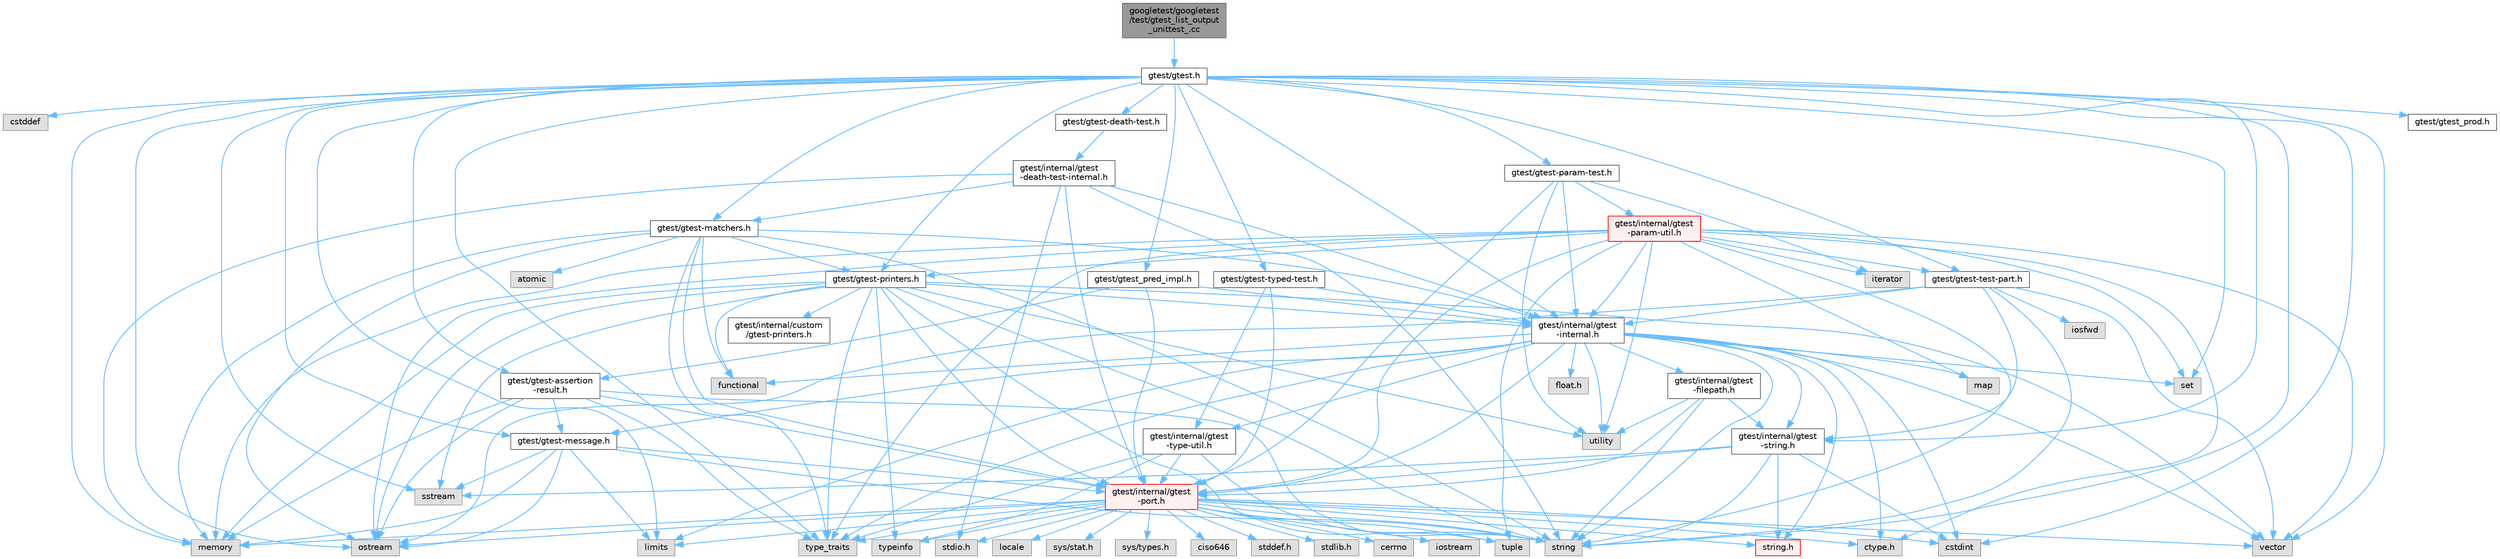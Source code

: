 digraph "googletest/googletest/test/gtest_list_output_unittest_.cc"
{
 // LATEX_PDF_SIZE
  bgcolor="transparent";
  edge [fontname=Helvetica,fontsize=10,labelfontname=Helvetica,labelfontsize=10];
  node [fontname=Helvetica,fontsize=10,shape=box,height=0.2,width=0.4];
  Node1 [id="Node000001",label="googletest/googletest\l/test/gtest_list_output\l_unittest_.cc",height=0.2,width=0.4,color="gray40", fillcolor="grey60", style="filled", fontcolor="black",tooltip=" "];
  Node1 -> Node2 [id="edge147_Node000001_Node000002",color="steelblue1",style="solid",tooltip=" "];
  Node2 [id="Node000002",label="gtest/gtest.h",height=0.2,width=0.4,color="grey40", fillcolor="white", style="filled",URL="$gtest_8h.html",tooltip=" "];
  Node2 -> Node3 [id="edge148_Node000002_Node000003",color="steelblue1",style="solid",tooltip=" "];
  Node3 [id="Node000003",label="cstddef",height=0.2,width=0.4,color="grey60", fillcolor="#E0E0E0", style="filled",tooltip=" "];
  Node2 -> Node4 [id="edge149_Node000002_Node000004",color="steelblue1",style="solid",tooltip=" "];
  Node4 [id="Node000004",label="cstdint",height=0.2,width=0.4,color="grey60", fillcolor="#E0E0E0", style="filled",tooltip=" "];
  Node2 -> Node5 [id="edge150_Node000002_Node000005",color="steelblue1",style="solid",tooltip=" "];
  Node5 [id="Node000005",label="limits",height=0.2,width=0.4,color="grey60", fillcolor="#E0E0E0", style="filled",tooltip=" "];
  Node2 -> Node6 [id="edge151_Node000002_Node000006",color="steelblue1",style="solid",tooltip=" "];
  Node6 [id="Node000006",label="memory",height=0.2,width=0.4,color="grey60", fillcolor="#E0E0E0", style="filled",tooltip=" "];
  Node2 -> Node7 [id="edge152_Node000002_Node000007",color="steelblue1",style="solid",tooltip=" "];
  Node7 [id="Node000007",label="ostream",height=0.2,width=0.4,color="grey60", fillcolor="#E0E0E0", style="filled",tooltip=" "];
  Node2 -> Node8 [id="edge153_Node000002_Node000008",color="steelblue1",style="solid",tooltip=" "];
  Node8 [id="Node000008",label="set",height=0.2,width=0.4,color="grey60", fillcolor="#E0E0E0", style="filled",tooltip=" "];
  Node2 -> Node9 [id="edge154_Node000002_Node000009",color="steelblue1",style="solid",tooltip=" "];
  Node9 [id="Node000009",label="sstream",height=0.2,width=0.4,color="grey60", fillcolor="#E0E0E0", style="filled",tooltip=" "];
  Node2 -> Node10 [id="edge155_Node000002_Node000010",color="steelblue1",style="solid",tooltip=" "];
  Node10 [id="Node000010",label="string",height=0.2,width=0.4,color="grey60", fillcolor="#E0E0E0", style="filled",tooltip=" "];
  Node2 -> Node11 [id="edge156_Node000002_Node000011",color="steelblue1",style="solid",tooltip=" "];
  Node11 [id="Node000011",label="type_traits",height=0.2,width=0.4,color="grey60", fillcolor="#E0E0E0", style="filled",tooltip=" "];
  Node2 -> Node12 [id="edge157_Node000002_Node000012",color="steelblue1",style="solid",tooltip=" "];
  Node12 [id="Node000012",label="vector",height=0.2,width=0.4,color="grey60", fillcolor="#E0E0E0", style="filled",tooltip=" "];
  Node2 -> Node13 [id="edge158_Node000002_Node000013",color="steelblue1",style="solid",tooltip=" "];
  Node13 [id="Node000013",label="gtest/gtest-assertion\l-result.h",height=0.2,width=0.4,color="grey40", fillcolor="white", style="filled",URL="$gtest-assertion-result_8h.html",tooltip=" "];
  Node13 -> Node6 [id="edge159_Node000013_Node000006",color="steelblue1",style="solid",tooltip=" "];
  Node13 -> Node7 [id="edge160_Node000013_Node000007",color="steelblue1",style="solid",tooltip=" "];
  Node13 -> Node10 [id="edge161_Node000013_Node000010",color="steelblue1",style="solid",tooltip=" "];
  Node13 -> Node11 [id="edge162_Node000013_Node000011",color="steelblue1",style="solid",tooltip=" "];
  Node13 -> Node14 [id="edge163_Node000013_Node000014",color="steelblue1",style="solid",tooltip=" "];
  Node14 [id="Node000014",label="gtest/gtest-message.h",height=0.2,width=0.4,color="grey40", fillcolor="white", style="filled",URL="$gtest-message_8h.html",tooltip=" "];
  Node14 -> Node5 [id="edge164_Node000014_Node000005",color="steelblue1",style="solid",tooltip=" "];
  Node14 -> Node6 [id="edge165_Node000014_Node000006",color="steelblue1",style="solid",tooltip=" "];
  Node14 -> Node7 [id="edge166_Node000014_Node000007",color="steelblue1",style="solid",tooltip=" "];
  Node14 -> Node9 [id="edge167_Node000014_Node000009",color="steelblue1",style="solid",tooltip=" "];
  Node14 -> Node10 [id="edge168_Node000014_Node000010",color="steelblue1",style="solid",tooltip=" "];
  Node14 -> Node15 [id="edge169_Node000014_Node000015",color="steelblue1",style="solid",tooltip=" "];
  Node15 [id="Node000015",label="gtest/internal/gtest\l-port.h",height=0.2,width=0.4,color="red", fillcolor="#FFF0F0", style="filled",URL="$gtest-port_8h.html",tooltip=" "];
  Node15 -> Node16 [id="edge170_Node000015_Node000016",color="steelblue1",style="solid",tooltip=" "];
  Node16 [id="Node000016",label="ciso646",height=0.2,width=0.4,color="grey60", fillcolor="#E0E0E0", style="filled",tooltip=" "];
  Node15 -> Node17 [id="edge171_Node000015_Node000017",color="steelblue1",style="solid",tooltip=" "];
  Node17 [id="Node000017",label="ctype.h",height=0.2,width=0.4,color="grey60", fillcolor="#E0E0E0", style="filled",tooltip=" "];
  Node15 -> Node18 [id="edge172_Node000015_Node000018",color="steelblue1",style="solid",tooltip=" "];
  Node18 [id="Node000018",label="stddef.h",height=0.2,width=0.4,color="grey60", fillcolor="#E0E0E0", style="filled",tooltip=" "];
  Node15 -> Node19 [id="edge173_Node000015_Node000019",color="steelblue1",style="solid",tooltip=" "];
  Node19 [id="Node000019",label="stdio.h",height=0.2,width=0.4,color="grey60", fillcolor="#E0E0E0", style="filled",tooltip=" "];
  Node15 -> Node20 [id="edge174_Node000015_Node000020",color="steelblue1",style="solid",tooltip=" "];
  Node20 [id="Node000020",label="stdlib.h",height=0.2,width=0.4,color="grey60", fillcolor="#E0E0E0", style="filled",tooltip=" "];
  Node15 -> Node21 [id="edge175_Node000015_Node000021",color="steelblue1",style="solid",tooltip=" "];
  Node21 [id="Node000021",label="string.h",height=0.2,width=0.4,color="red", fillcolor="#FFF0F0", style="filled",URL="$string_8h.html",tooltip=" "];
  Node15 -> Node32 [id="edge176_Node000015_Node000032",color="steelblue1",style="solid",tooltip=" "];
  Node32 [id="Node000032",label="cerrno",height=0.2,width=0.4,color="grey60", fillcolor="#E0E0E0", style="filled",tooltip=" "];
  Node15 -> Node4 [id="edge177_Node000015_Node000004",color="steelblue1",style="solid",tooltip=" "];
  Node15 -> Node33 [id="edge178_Node000015_Node000033",color="steelblue1",style="solid",tooltip=" "];
  Node33 [id="Node000033",label="iostream",height=0.2,width=0.4,color="grey60", fillcolor="#E0E0E0", style="filled",tooltip=" "];
  Node15 -> Node5 [id="edge179_Node000015_Node000005",color="steelblue1",style="solid",tooltip=" "];
  Node15 -> Node34 [id="edge180_Node000015_Node000034",color="steelblue1",style="solid",tooltip=" "];
  Node34 [id="Node000034",label="locale",height=0.2,width=0.4,color="grey60", fillcolor="#E0E0E0", style="filled",tooltip=" "];
  Node15 -> Node6 [id="edge181_Node000015_Node000006",color="steelblue1",style="solid",tooltip=" "];
  Node15 -> Node7 [id="edge182_Node000015_Node000007",color="steelblue1",style="solid",tooltip=" "];
  Node15 -> Node10 [id="edge183_Node000015_Node000010",color="steelblue1",style="solid",tooltip=" "];
  Node15 -> Node35 [id="edge184_Node000015_Node000035",color="steelblue1",style="solid",tooltip=" "];
  Node35 [id="Node000035",label="tuple",height=0.2,width=0.4,color="grey60", fillcolor="#E0E0E0", style="filled",tooltip=" "];
  Node15 -> Node11 [id="edge185_Node000015_Node000011",color="steelblue1",style="solid",tooltip=" "];
  Node15 -> Node12 [id="edge186_Node000015_Node000012",color="steelblue1",style="solid",tooltip=" "];
  Node15 -> Node36 [id="edge187_Node000015_Node000036",color="steelblue1",style="solid",tooltip=" "];
  Node36 [id="Node000036",label="sys/stat.h",height=0.2,width=0.4,color="grey60", fillcolor="#E0E0E0", style="filled",tooltip=" "];
  Node15 -> Node37 [id="edge188_Node000015_Node000037",color="steelblue1",style="solid",tooltip=" "];
  Node37 [id="Node000037",label="sys/types.h",height=0.2,width=0.4,color="grey60", fillcolor="#E0E0E0", style="filled",tooltip=" "];
  Node15 -> Node43 [id="edge189_Node000015_Node000043",color="steelblue1",style="solid",tooltip=" "];
  Node43 [id="Node000043",label="typeinfo",height=0.2,width=0.4,color="grey60", fillcolor="#E0E0E0", style="filled",tooltip=" "];
  Node13 -> Node15 [id="edge190_Node000013_Node000015",color="steelblue1",style="solid",tooltip=" "];
  Node2 -> Node44 [id="edge191_Node000002_Node000044",color="steelblue1",style="solid",tooltip=" "];
  Node44 [id="Node000044",label="gtest/gtest-death-test.h",height=0.2,width=0.4,color="grey40", fillcolor="white", style="filled",URL="$gtest-death-test_8h.html",tooltip=" "];
  Node44 -> Node45 [id="edge192_Node000044_Node000045",color="steelblue1",style="solid",tooltip=" "];
  Node45 [id="Node000045",label="gtest/internal/gtest\l-death-test-internal.h",height=0.2,width=0.4,color="grey40", fillcolor="white", style="filled",URL="$gtest-death-test-internal_8h.html",tooltip=" "];
  Node45 -> Node19 [id="edge193_Node000045_Node000019",color="steelblue1",style="solid",tooltip=" "];
  Node45 -> Node6 [id="edge194_Node000045_Node000006",color="steelblue1",style="solid",tooltip=" "];
  Node45 -> Node10 [id="edge195_Node000045_Node000010",color="steelblue1",style="solid",tooltip=" "];
  Node45 -> Node46 [id="edge196_Node000045_Node000046",color="steelblue1",style="solid",tooltip=" "];
  Node46 [id="Node000046",label="gtest/gtest-matchers.h",height=0.2,width=0.4,color="grey40", fillcolor="white", style="filled",URL="$gtest-matchers_8h.html",tooltip=" "];
  Node46 -> Node47 [id="edge197_Node000046_Node000047",color="steelblue1",style="solid",tooltip=" "];
  Node47 [id="Node000047",label="atomic",height=0.2,width=0.4,color="grey60", fillcolor="#E0E0E0", style="filled",tooltip=" "];
  Node46 -> Node48 [id="edge198_Node000046_Node000048",color="steelblue1",style="solid",tooltip=" "];
  Node48 [id="Node000048",label="functional",height=0.2,width=0.4,color="grey60", fillcolor="#E0E0E0", style="filled",tooltip=" "];
  Node46 -> Node6 [id="edge199_Node000046_Node000006",color="steelblue1",style="solid",tooltip=" "];
  Node46 -> Node7 [id="edge200_Node000046_Node000007",color="steelblue1",style="solid",tooltip=" "];
  Node46 -> Node10 [id="edge201_Node000046_Node000010",color="steelblue1",style="solid",tooltip=" "];
  Node46 -> Node11 [id="edge202_Node000046_Node000011",color="steelblue1",style="solid",tooltip=" "];
  Node46 -> Node49 [id="edge203_Node000046_Node000049",color="steelblue1",style="solid",tooltip=" "];
  Node49 [id="Node000049",label="gtest/gtest-printers.h",height=0.2,width=0.4,color="grey40", fillcolor="white", style="filled",URL="$gtest-printers_8h.html",tooltip=" "];
  Node49 -> Node48 [id="edge204_Node000049_Node000048",color="steelblue1",style="solid",tooltip=" "];
  Node49 -> Node6 [id="edge205_Node000049_Node000006",color="steelblue1",style="solid",tooltip=" "];
  Node49 -> Node7 [id="edge206_Node000049_Node000007",color="steelblue1",style="solid",tooltip=" "];
  Node49 -> Node9 [id="edge207_Node000049_Node000009",color="steelblue1",style="solid",tooltip=" "];
  Node49 -> Node10 [id="edge208_Node000049_Node000010",color="steelblue1",style="solid",tooltip=" "];
  Node49 -> Node35 [id="edge209_Node000049_Node000035",color="steelblue1",style="solid",tooltip=" "];
  Node49 -> Node11 [id="edge210_Node000049_Node000011",color="steelblue1",style="solid",tooltip=" "];
  Node49 -> Node43 [id="edge211_Node000049_Node000043",color="steelblue1",style="solid",tooltip=" "];
  Node49 -> Node26 [id="edge212_Node000049_Node000026",color="steelblue1",style="solid",tooltip=" "];
  Node26 [id="Node000026",label="utility",height=0.2,width=0.4,color="grey60", fillcolor="#E0E0E0", style="filled",tooltip=" "];
  Node49 -> Node12 [id="edge213_Node000049_Node000012",color="steelblue1",style="solid",tooltip=" "];
  Node49 -> Node50 [id="edge214_Node000049_Node000050",color="steelblue1",style="solid",tooltip=" "];
  Node50 [id="Node000050",label="gtest/internal/gtest\l-internal.h",height=0.2,width=0.4,color="grey40", fillcolor="white", style="filled",URL="$gtest-internal_8h.html",tooltip=" "];
  Node50 -> Node15 [id="edge215_Node000050_Node000015",color="steelblue1",style="solid",tooltip=" "];
  Node50 -> Node17 [id="edge216_Node000050_Node000017",color="steelblue1",style="solid",tooltip=" "];
  Node50 -> Node51 [id="edge217_Node000050_Node000051",color="steelblue1",style="solid",tooltip=" "];
  Node51 [id="Node000051",label="float.h",height=0.2,width=0.4,color="grey60", fillcolor="#E0E0E0", style="filled",tooltip=" "];
  Node50 -> Node21 [id="edge218_Node000050_Node000021",color="steelblue1",style="solid",tooltip=" "];
  Node50 -> Node4 [id="edge219_Node000050_Node000004",color="steelblue1",style="solid",tooltip=" "];
  Node50 -> Node48 [id="edge220_Node000050_Node000048",color="steelblue1",style="solid",tooltip=" "];
  Node50 -> Node5 [id="edge221_Node000050_Node000005",color="steelblue1",style="solid",tooltip=" "];
  Node50 -> Node52 [id="edge222_Node000050_Node000052",color="steelblue1",style="solid",tooltip=" "];
  Node52 [id="Node000052",label="map",height=0.2,width=0.4,color="grey60", fillcolor="#E0E0E0", style="filled",tooltip=" "];
  Node50 -> Node8 [id="edge223_Node000050_Node000008",color="steelblue1",style="solid",tooltip=" "];
  Node50 -> Node10 [id="edge224_Node000050_Node000010",color="steelblue1",style="solid",tooltip=" "];
  Node50 -> Node11 [id="edge225_Node000050_Node000011",color="steelblue1",style="solid",tooltip=" "];
  Node50 -> Node26 [id="edge226_Node000050_Node000026",color="steelblue1",style="solid",tooltip=" "];
  Node50 -> Node12 [id="edge227_Node000050_Node000012",color="steelblue1",style="solid",tooltip=" "];
  Node50 -> Node14 [id="edge228_Node000050_Node000014",color="steelblue1",style="solid",tooltip=" "];
  Node50 -> Node53 [id="edge229_Node000050_Node000053",color="steelblue1",style="solid",tooltip=" "];
  Node53 [id="Node000053",label="gtest/internal/gtest\l-filepath.h",height=0.2,width=0.4,color="grey40", fillcolor="white", style="filled",URL="$gtest-filepath_8h.html",tooltip=" "];
  Node53 -> Node10 [id="edge230_Node000053_Node000010",color="steelblue1",style="solid",tooltip=" "];
  Node53 -> Node26 [id="edge231_Node000053_Node000026",color="steelblue1",style="solid",tooltip=" "];
  Node53 -> Node15 [id="edge232_Node000053_Node000015",color="steelblue1",style="solid",tooltip=" "];
  Node53 -> Node54 [id="edge233_Node000053_Node000054",color="steelblue1",style="solid",tooltip=" "];
  Node54 [id="Node000054",label="gtest/internal/gtest\l-string.h",height=0.2,width=0.4,color="grey40", fillcolor="white", style="filled",URL="$gtest-string_8h.html",tooltip=" "];
  Node54 -> Node21 [id="edge234_Node000054_Node000021",color="steelblue1",style="solid",tooltip=" "];
  Node54 -> Node4 [id="edge235_Node000054_Node000004",color="steelblue1",style="solid",tooltip=" "];
  Node54 -> Node9 [id="edge236_Node000054_Node000009",color="steelblue1",style="solid",tooltip=" "];
  Node54 -> Node10 [id="edge237_Node000054_Node000010",color="steelblue1",style="solid",tooltip=" "];
  Node54 -> Node15 [id="edge238_Node000054_Node000015",color="steelblue1",style="solid",tooltip=" "];
  Node50 -> Node54 [id="edge239_Node000050_Node000054",color="steelblue1",style="solid",tooltip=" "];
  Node50 -> Node55 [id="edge240_Node000050_Node000055",color="steelblue1",style="solid",tooltip=" "];
  Node55 [id="Node000055",label="gtest/internal/gtest\l-type-util.h",height=0.2,width=0.4,color="grey40", fillcolor="white", style="filled",URL="$gtest-type-util_8h.html",tooltip=" "];
  Node55 -> Node10 [id="edge241_Node000055_Node000010",color="steelblue1",style="solid",tooltip=" "];
  Node55 -> Node11 [id="edge242_Node000055_Node000011",color="steelblue1",style="solid",tooltip=" "];
  Node55 -> Node43 [id="edge243_Node000055_Node000043",color="steelblue1",style="solid",tooltip=" "];
  Node55 -> Node15 [id="edge244_Node000055_Node000015",color="steelblue1",style="solid",tooltip=" "];
  Node49 -> Node15 [id="edge245_Node000049_Node000015",color="steelblue1",style="solid",tooltip=" "];
  Node49 -> Node56 [id="edge246_Node000049_Node000056",color="steelblue1",style="solid",tooltip=" "];
  Node56 [id="Node000056",label="gtest/internal/custom\l/gtest-printers.h",height=0.2,width=0.4,color="grey40", fillcolor="white", style="filled",URL="$internal_2custom_2gtest-printers_8h.html",tooltip=" "];
  Node46 -> Node50 [id="edge247_Node000046_Node000050",color="steelblue1",style="solid",tooltip=" "];
  Node46 -> Node15 [id="edge248_Node000046_Node000015",color="steelblue1",style="solid",tooltip=" "];
  Node45 -> Node50 [id="edge249_Node000045_Node000050",color="steelblue1",style="solid",tooltip=" "];
  Node45 -> Node15 [id="edge250_Node000045_Node000015",color="steelblue1",style="solid",tooltip=" "];
  Node2 -> Node46 [id="edge251_Node000002_Node000046",color="steelblue1",style="solid",tooltip=" "];
  Node2 -> Node14 [id="edge252_Node000002_Node000014",color="steelblue1",style="solid",tooltip=" "];
  Node2 -> Node57 [id="edge253_Node000002_Node000057",color="steelblue1",style="solid",tooltip=" "];
  Node57 [id="Node000057",label="gtest/gtest-param-test.h",height=0.2,width=0.4,color="grey40", fillcolor="white", style="filled",URL="$gtest-param-test_8h.html",tooltip=" "];
  Node57 -> Node28 [id="edge254_Node000057_Node000028",color="steelblue1",style="solid",tooltip=" "];
  Node28 [id="Node000028",label="iterator",height=0.2,width=0.4,color="grey60", fillcolor="#E0E0E0", style="filled",tooltip=" "];
  Node57 -> Node26 [id="edge255_Node000057_Node000026",color="steelblue1",style="solid",tooltip=" "];
  Node57 -> Node50 [id="edge256_Node000057_Node000050",color="steelblue1",style="solid",tooltip=" "];
  Node57 -> Node58 [id="edge257_Node000057_Node000058",color="steelblue1",style="solid",tooltip=" "];
  Node58 [id="Node000058",label="gtest/internal/gtest\l-param-util.h",height=0.2,width=0.4,color="red", fillcolor="#FFF0F0", style="filled",URL="$gtest-param-util_8h.html",tooltip=" "];
  Node58 -> Node17 [id="edge258_Node000058_Node000017",color="steelblue1",style="solid",tooltip=" "];
  Node58 -> Node28 [id="edge259_Node000058_Node000028",color="steelblue1",style="solid",tooltip=" "];
  Node58 -> Node52 [id="edge260_Node000058_Node000052",color="steelblue1",style="solid",tooltip=" "];
  Node58 -> Node6 [id="edge261_Node000058_Node000006",color="steelblue1",style="solid",tooltip=" "];
  Node58 -> Node7 [id="edge262_Node000058_Node000007",color="steelblue1",style="solid",tooltip=" "];
  Node58 -> Node8 [id="edge263_Node000058_Node000008",color="steelblue1",style="solid",tooltip=" "];
  Node58 -> Node10 [id="edge264_Node000058_Node000010",color="steelblue1",style="solid",tooltip=" "];
  Node58 -> Node35 [id="edge265_Node000058_Node000035",color="steelblue1",style="solid",tooltip=" "];
  Node58 -> Node11 [id="edge266_Node000058_Node000011",color="steelblue1",style="solid",tooltip=" "];
  Node58 -> Node26 [id="edge267_Node000058_Node000026",color="steelblue1",style="solid",tooltip=" "];
  Node58 -> Node12 [id="edge268_Node000058_Node000012",color="steelblue1",style="solid",tooltip=" "];
  Node58 -> Node49 [id="edge269_Node000058_Node000049",color="steelblue1",style="solid",tooltip=" "];
  Node58 -> Node61 [id="edge270_Node000058_Node000061",color="steelblue1",style="solid",tooltip=" "];
  Node61 [id="Node000061",label="gtest/gtest-test-part.h",height=0.2,width=0.4,color="grey40", fillcolor="white", style="filled",URL="$gtest-test-part_8h.html",tooltip=" "];
  Node61 -> Node62 [id="edge271_Node000061_Node000062",color="steelblue1",style="solid",tooltip=" "];
  Node62 [id="Node000062",label="iosfwd",height=0.2,width=0.4,color="grey60", fillcolor="#E0E0E0", style="filled",tooltip=" "];
  Node61 -> Node7 [id="edge272_Node000061_Node000007",color="steelblue1",style="solid",tooltip=" "];
  Node61 -> Node10 [id="edge273_Node000061_Node000010",color="steelblue1",style="solid",tooltip=" "];
  Node61 -> Node12 [id="edge274_Node000061_Node000012",color="steelblue1",style="solid",tooltip=" "];
  Node61 -> Node50 [id="edge275_Node000061_Node000050",color="steelblue1",style="solid",tooltip=" "];
  Node61 -> Node54 [id="edge276_Node000061_Node000054",color="steelblue1",style="solid",tooltip=" "];
  Node58 -> Node50 [id="edge277_Node000058_Node000050",color="steelblue1",style="solid",tooltip=" "];
  Node58 -> Node15 [id="edge278_Node000058_Node000015",color="steelblue1",style="solid",tooltip=" "];
  Node57 -> Node15 [id="edge279_Node000057_Node000015",color="steelblue1",style="solid",tooltip=" "];
  Node2 -> Node49 [id="edge280_Node000002_Node000049",color="steelblue1",style="solid",tooltip=" "];
  Node2 -> Node61 [id="edge281_Node000002_Node000061",color="steelblue1",style="solid",tooltip=" "];
  Node2 -> Node63 [id="edge282_Node000002_Node000063",color="steelblue1",style="solid",tooltip=" "];
  Node63 [id="Node000063",label="gtest/gtest-typed-test.h",height=0.2,width=0.4,color="grey40", fillcolor="white", style="filled",URL="$gtest-typed-test_8h.html",tooltip=" "];
  Node63 -> Node50 [id="edge283_Node000063_Node000050",color="steelblue1",style="solid",tooltip=" "];
  Node63 -> Node15 [id="edge284_Node000063_Node000015",color="steelblue1",style="solid",tooltip=" "];
  Node63 -> Node55 [id="edge285_Node000063_Node000055",color="steelblue1",style="solid",tooltip=" "];
  Node2 -> Node64 [id="edge286_Node000002_Node000064",color="steelblue1",style="solid",tooltip=" "];
  Node64 [id="Node000064",label="gtest/gtest_pred_impl.h",height=0.2,width=0.4,color="grey40", fillcolor="white", style="filled",URL="$gtest__pred__impl_8h.html",tooltip=" "];
  Node64 -> Node13 [id="edge287_Node000064_Node000013",color="steelblue1",style="solid",tooltip=" "];
  Node64 -> Node50 [id="edge288_Node000064_Node000050",color="steelblue1",style="solid",tooltip=" "];
  Node64 -> Node15 [id="edge289_Node000064_Node000015",color="steelblue1",style="solid",tooltip=" "];
  Node2 -> Node65 [id="edge290_Node000002_Node000065",color="steelblue1",style="solid",tooltip=" "];
  Node65 [id="Node000065",label="gtest/gtest_prod.h",height=0.2,width=0.4,color="grey40", fillcolor="white", style="filled",URL="$gtest__prod_8h.html",tooltip=" "];
  Node2 -> Node50 [id="edge291_Node000002_Node000050",color="steelblue1",style="solid",tooltip=" "];
  Node2 -> Node54 [id="edge292_Node000002_Node000054",color="steelblue1",style="solid",tooltip=" "];
}
